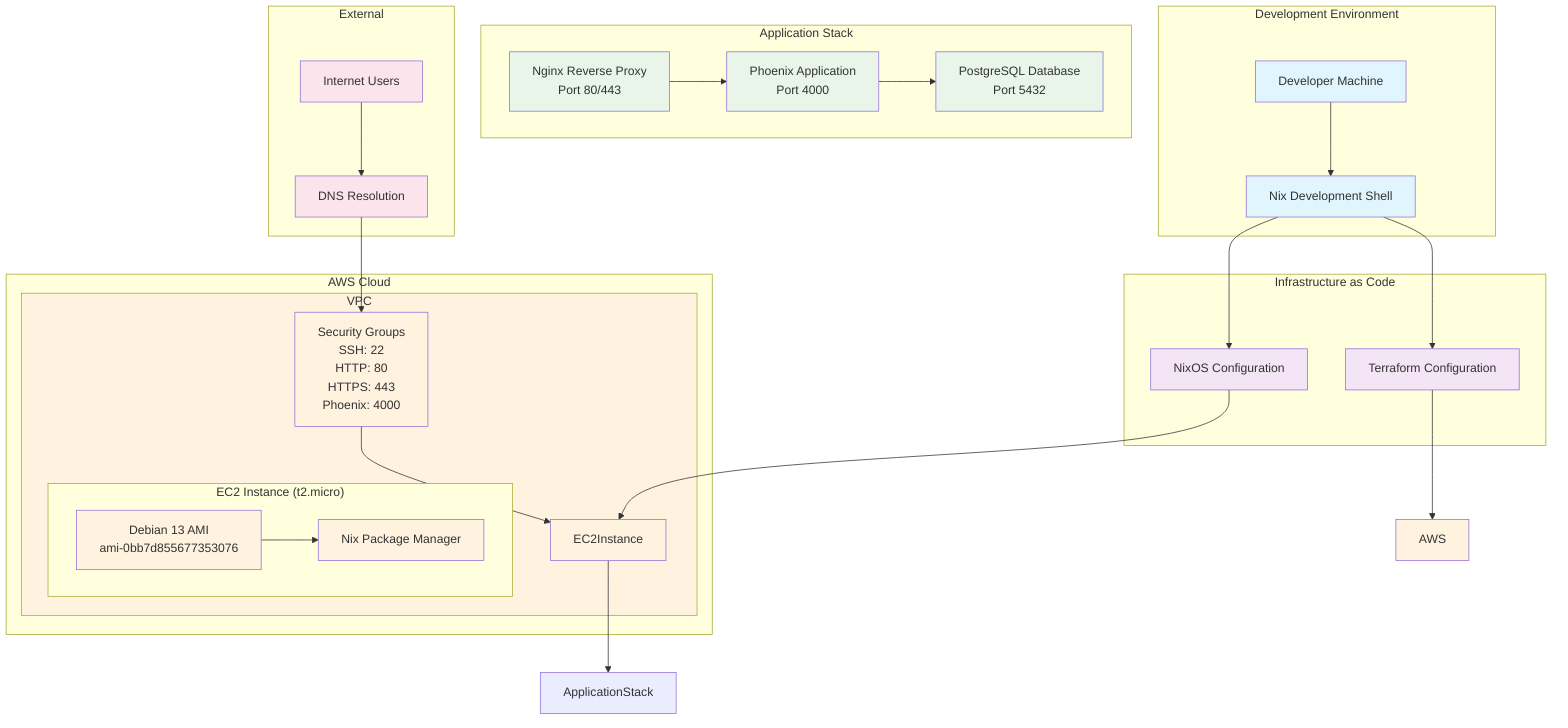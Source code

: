 %% Infrastructure Architecture Overview
graph TB
    subgraph "Development Environment"
        Dev[Developer Machine]
        Nix[Nix Development Shell]
        Dev --> Nix
    end
    
    subgraph "Infrastructure as Code"
        TF[Terraform Configuration]
        NixOS[NixOS Configuration] 
        Nix --> TF
        Nix --> NixOS
    end
    
    subgraph "AWS Cloud"
        subgraph "VPC"
            SG[Security Groups<br/>SSH: 22<br/>HTTP: 80<br/>HTTPS: 443<br/>Phoenix: 4000]
            
            subgraph "EC2 Instance (t2.micro)"
                Debian[Debian 13 AMI<br/>ami-0bb7d855677353076]
                NixPkg[Nix Package Manager]
                Debian --> NixPkg
            end
            
            SG --> EC2Instance
        end
    end
    
    subgraph "Application Stack"
        Nginx[Nginx Reverse Proxy<br/>Port 80/443]
        Phoenix[Phoenix Application<br/>Port 4000]
        PG[PostgreSQL Database<br/>Port 5432]
        
        Nginx --> Phoenix
        Phoenix --> PG
    end
    
    subgraph "External"
        Internet[Internet Users]
        DNS[DNS Resolution]
    end
    
    %% Connections
    TF --> AWS
    NixOS --> EC2Instance
    EC2Instance --> ApplicationStack
    Internet --> DNS
    DNS --> SG
    
    %% Styling
    classDef devEnv fill:#e1f5fe
    classDef infrastructure fill:#f3e5f5
    classDef aws fill:#fff3e0
    classDef app fill:#e8f5e8
    classDef external fill:#fce4ec
    
    class Dev,Nix devEnv
    class TF,NixOS infrastructure
    class AWS,VPC,SG,EC2Instance,Debian,NixPkg aws
    class Nginx,Phoenix,PG app
    class Internet,DNS external